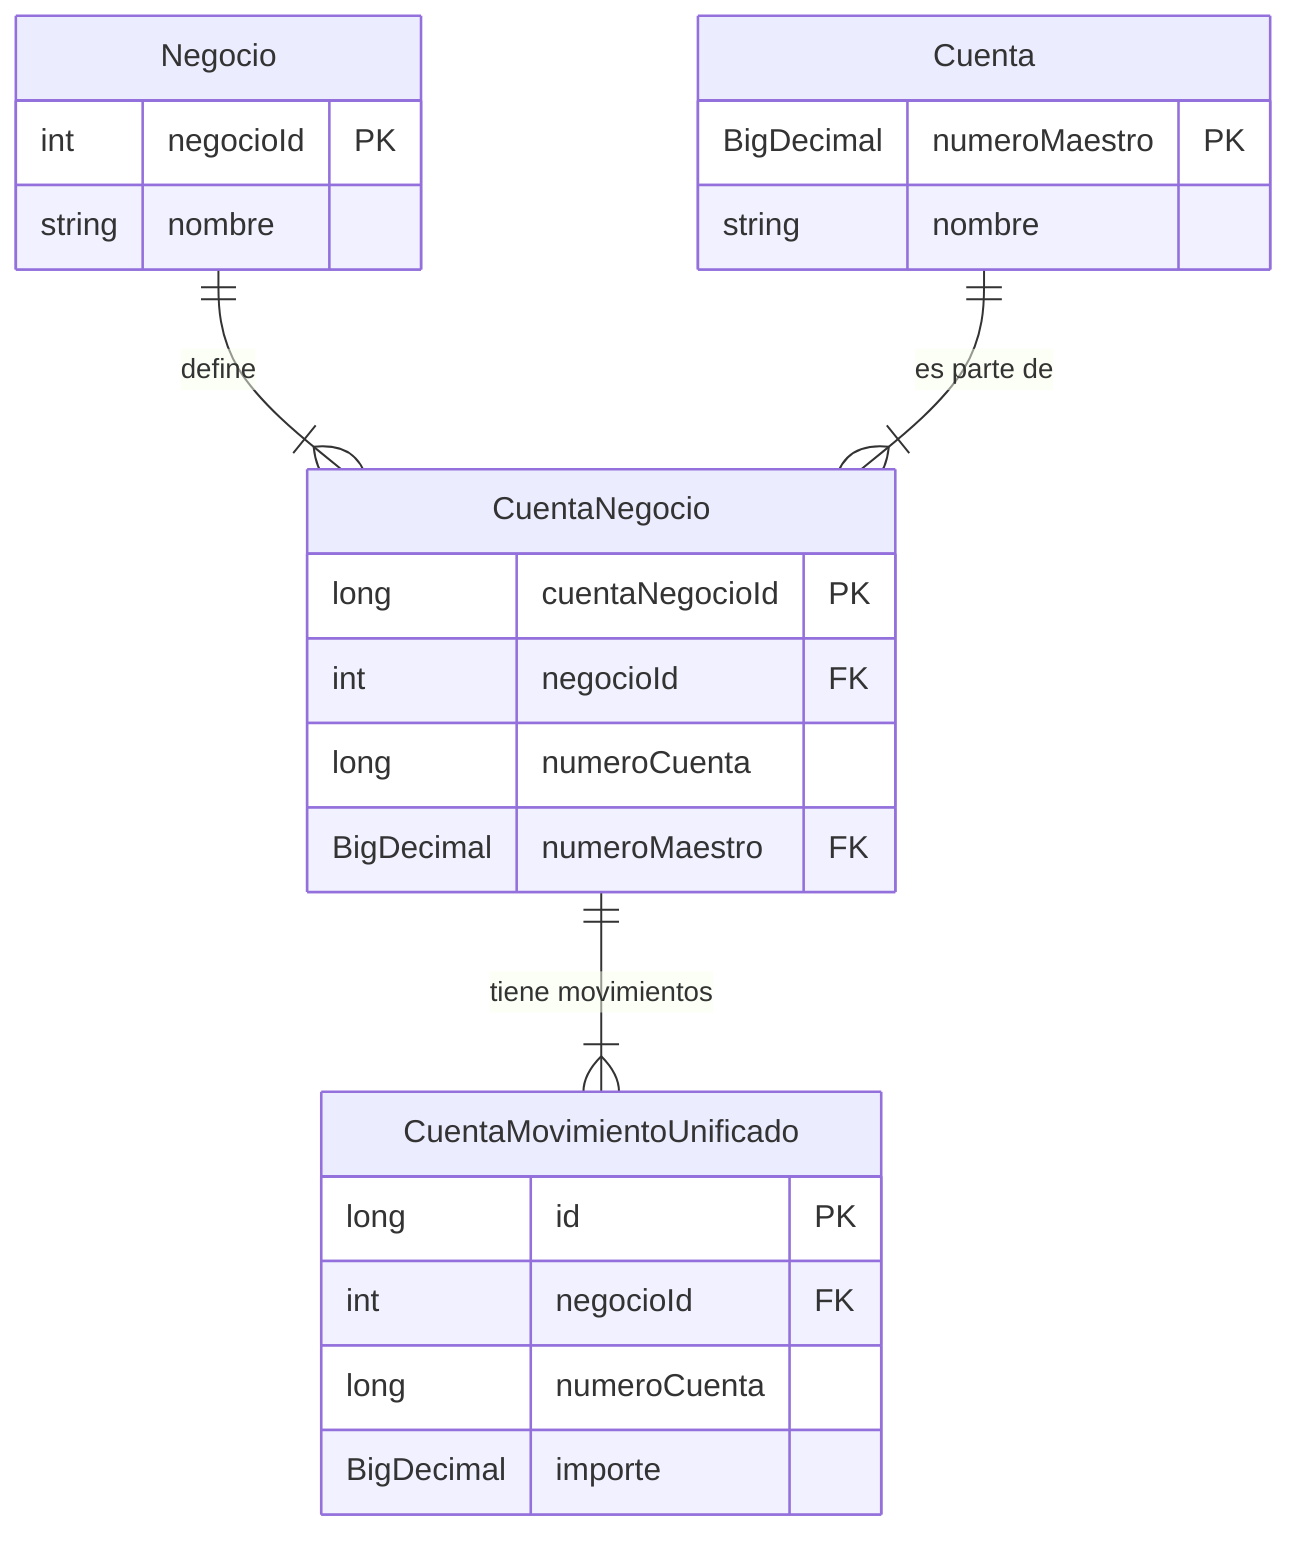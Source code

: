 erDiagram
    Negocio {
        int negocioId PK
        string nombre
    }

    Cuenta {
        BigDecimal numeroMaestro PK
        string nombre
    }

    CuentaNegocio {
        long cuentaNegocioId PK
        int negocioId FK
        long numeroCuenta
        BigDecimal numeroMaestro FK
    }

    CuentaMovimientoUnificado {
        long id PK
        int negocioId FK
        long numeroCuenta
        BigDecimal importe
    }

    Negocio ||--|{ CuentaNegocio : "define"
    Cuenta ||--|{ CuentaNegocio : "es parte de"
    CuentaNegocio ||--|{ CuentaMovimientoUnificado : "tiene movimientos"